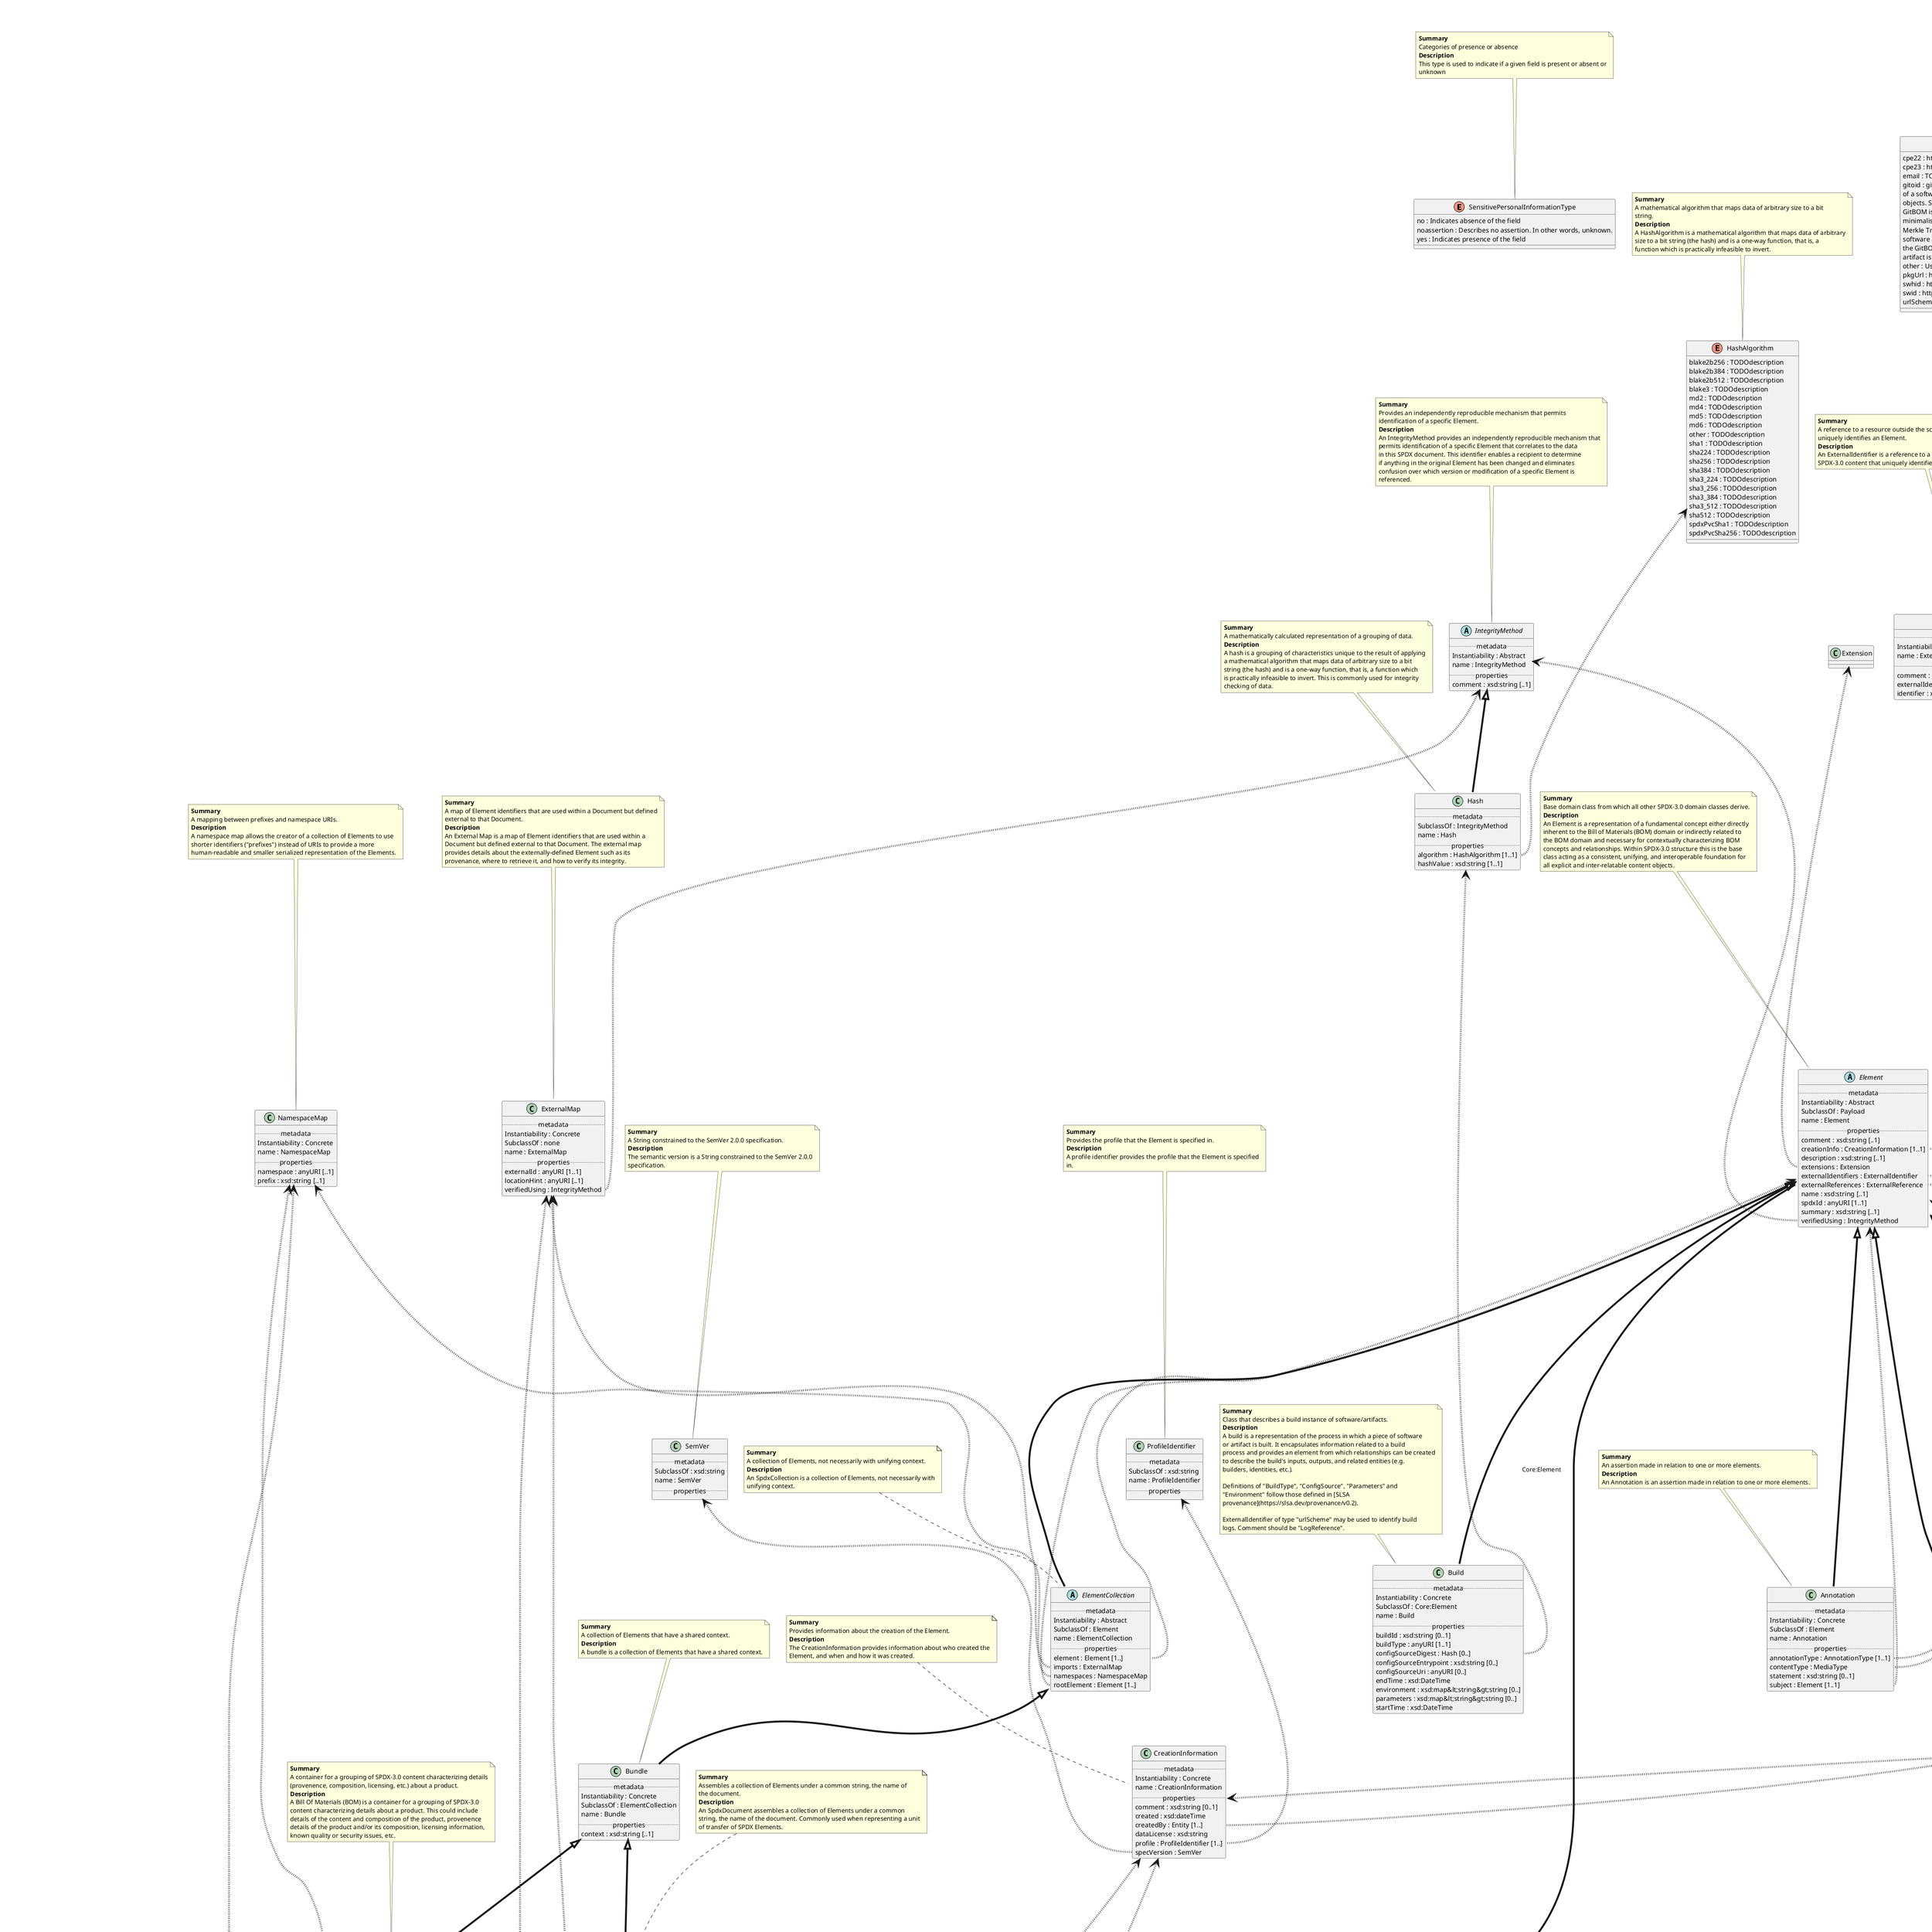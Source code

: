 @startuml
' vocabulary
enum SensitivePersonalInformationType {
    no : Indicates absence of the field
    noassertion : Describes no assertion. In other words, unknown.
    yes : Indicates presence of the field
}
note top of SensitivePersonalInformationType
<b>Summary</b>
Categories of presence or absence
<b>Description</b>
This type is used to indicate if a given field is present or absent or
unknown
end note
enum SafetyRiskAssessmentType {
    high : The second highest level of risk posed by the AI software as given by
Article 20 of EC Regulation No 765/2008.
    low : Low/no risk is contained in the AI software.
    medium : The third highest level of risk as given by Article 20 of EC
Regulation  
No 765/2008.
    serious : The highest level of risk that is contained for a AI software as given
by Article 20 of Regulation 765/2008/EC
}
note top of SafetyRiskAssessmentType
<b>Summary</b>
Categories of safety risk impact of application ie. Serious, high,
medium low
<b>Description</b>
Describes the different safety risk type values that can be used to
describe the safety risk of the AI software
end note
' classes
class AIPackage {
.. metadata ..
    Instantiability : Concrete
    SubclassOf : Software:Package
    name : AIPackage
.. properties ..
    autonomyType : PresenceType [0..1]
    contentIdentifier : anyURI [0..1]
    dataPreprocessingSteps : xsd:string [0..1]
    domain : xsd:string [0..]
    downloadLocation : anyURI [0..1]
    energyConsumption : xsd:string [0..1]
    homePage : anyURI [0..1]
    hyperparameters : xsd:string [0..]
    informationAboutApplication : xsd:string [0..1]
    informationAboutTraining : xsd:string [0..1]
    limitations : xsd:string [0..]
    metrics : xsd:string [0..]
    metricsDecisionThresholds : xsd:string [0..]
    modelExplainabilityMechanisms : xsd:string [0..1]
    packagePurpose : SoftwarePurpose [0..]
    packageUrl : anyURI [0..1]
    safetyRiskAssessment : SafetyRiskAssessmentType [0..1]
    sensitivePersonalInformation : PresenceType [0..1]
    standardsCompliance : xsd:string [0..]
    typeOfModel : xsd:string [0..]
}
note top of AIPackage
<b>Summary</b>
MISSING
<b>Description</b>
Metadata information that can be added to a package to describe an AI
application or trained AI model.
end note
"PresenceType" <-[dotted,thickness=4]-- "AIPackage::autonomyType"
"SoftwarePurpose" <-[dotted,thickness=4]-- "AIPackage::packagePurpose"
"SafetyRiskAssessmentType" <-[dotted,thickness=4]-- "AIPackage::safetyRiskAssessment"
"PresenceType" <-[dotted,thickness=4]-- "AIPackage::sensitivePersonalInformation"
' vocabulary
enum BuildTypeVocab {
}
note top of BuildTypeVocab
<b>Summary</b>
MISSING
<b>Description</b>
This is about the vocabulary of build types.
end note
' classes
class Build {
.. metadata ..
    Instantiability : Concrete
    SubclassOf : Core:Element
    name : Build
.. properties ..
    buildId : xsd:string [0..1]
    buildType : anyURI [1..1]
    configSourceDigest : Hash [0..]
    configSourceEntrypoint : xsd:string [0..]
    configSourceUri : anyURI [0..]
    endTime : xsd:DateTime 
    environment : xsd:map&lt;string&gt;string [0..]
    parameters : xsd:map&lt;string&gt;string [0..]
    startTime : xsd:DateTime 
}
note top of Build
<b>Summary</b>
Class that describes a build instance of software/artifacts.
<b>Description</b>
A build is a representation of the process in which a piece of software
or artifact is built. It encapsulates information related to a build
process and provides an element from which relationships can be created
to describe the build's inputs, outputs, and related entities (e.g.
builders, identities, etc.).

Definitions of "BuildType", "ConfigSource", "Parameters" and
"Environment" follow those defined in [SLSA
provenance](https://slsa.dev/provenance/v0.2).

ExternalIdentifier of type "urlScheme" may be used to identify build
logs. Comment should be "LogReference".
end note
"Hash" <-[dotted,thickness=4]-- "Build::configSourceDigest"
' vocabulary
enum AnnotationType {
    other : Used to store extra information about an Element which is not part of a
Review (e.g. extra information provided during the creation of the
Element).
    review : Used when someone reviews the Element.
}
note top of AnnotationType
<b>Summary</b>
Specifies the type of an annotation.
<b>Description</b>
AnnotationType specifies the type of an annotation.
end note
enum ExternalIdentifierType {
    cpe22 : https://cpe.mitre.org/files/cpe-specification\_2.2.pdf
    cpe23 : https://nvlpubs.nist.gov/nistpubs/Legacy/IR/nistir7695.pdf
    email : TODOdescription
    gitoid : gitoid stands for Git Object ID. A gitoid of typeblob is a unique hash
of a software artifact. Git relies on a Merkle Tree to index stored
objects. See https://git-scm.com/book/en/v2/Git-Internals-Git-Objects.
GitBOM is an amalgam of the terms "Git" and "SBOM". GitBOM is a
minimalistic schema to describe software dependency graphs using a
Merkle Tree, and is inspired by Git. A gitoid may refer to either the
software artifact or its GitBOM document; this ambiguity exists because
the GitBOM document is itself an artifact, and the gitoid of that
artifact is its valid locator.
    other : Used when the type doesn't match any of the other options.
    pkgUrl : https://github.com/package-url/purl-spec
    swhid : https://docs.softwareheritage.org/devel/swh-model/persistent-identifiers.html
    swid : https://www.ietf.org/archive/id/draft-ietf-sacm-coswid-21.html#section-2.3
    urlScheme : TODOdescription
}
note top of ExternalIdentifierType
<b>Summary</b>
Specifies the type of an external identifier.
<b>Description</b>
ExteralIdentifierType specifies the type of an external identifier.
end note
enum ExternalReferenceType {
    altDownloadLocation : A reference to an alternative download location.
    altWebPage : A reference to an alternative web page.
    other : Used when the type doesn't match any of the other options.
    securityAdvisory : A reference to the published security advisory (where advisory as
defined per ISO 29147:2018). It may contain an impact statement whether
a package (e.g. a product) is or is not affected by vulnerabilities.
    securityFix : A reference to the source code with a fix for the vulnerability (e.g., a
GitHub commit).
    securityOther : Used when the reference is security related but doesn't match any of the
other types.
}
note top of ExternalReferenceType
<b>Summary</b>
Specifies the type of an external reference.
<b>Description</b>
ExteralReferenceType specifies the type of an external reference.
end note
enum HashAlgorithm {
    blake2b256 : TODOdescription
    blake2b384 : TODOdescription
    blake2b512 : TODOdescription
    blake3 : TODOdescription
    md2 : TODOdescription
    md4 : TODOdescription
    md5 : TODOdescription
    md6 : TODOdescription
    other : TODOdescription
    sha1 : TODOdescription
    sha224 : TODOdescription
    sha256 : TODOdescription
    sha384 : TODOdescription
    sha3_224 : TODOdescription
    sha3_256 : TODOdescription
    sha3_384 : TODOdescription
    sha3_512 : TODOdescription
    sha512 : TODOdescription
    spdxPvcSha1 : TODOdescription
    spdxPvcSha256 : TODOdescription
}
note top of HashAlgorithm
<b>Summary</b>
A mathematical algorithm that maps data of arbitrary size to a bit
string.
<b>Description</b>
A HashAlgorithm is a mathematical algorithm that maps data of arbitrary
size to a bit string (the hash) and is a one-way function, that is, a
function which is practically infeasible to invert.
end note
enum RelationshipCompleteness {
    complete : The relationship is known to be exhaustive.
    incomplete : The relationship is known not to be exhaustive.
    unknown : There can be made no assertion about the completeness of the
relationship.
}
note top of RelationshipCompleteness
<b>Summary</b>
Indicates whether a relationship is complete or known to be incomplete
or if there is made no assertion either way.
<b>Description</b>
RelationshipCompleteness indicates whether a relationship is complete or
known to be incomplete or if there is made no assertion either way.
end note
enum RelationshipType {
    amends : TODOdescription
    ancestor : TODOdescription
    buildChildOf : Build instance that was created from another build instance
    buildConfigOf : Build configuration of the build instance
    buildDependency : TODOdescription
    buildHostOf : Element in which the build instance runs on
    buildInputOf : Input to the build instance
    buildInvokedBy : Agent that invoked the build
    buildOnBehalfOf : Person for which buildInvokedBy is acting on behalf of
    buildOutputOf : Output of the build instance
    buildTool : TODOdescription
    buildToolOf : Build tool used in the build instance
    contains : TODOdescription
    copy : TODOdescription
    dataFile : TODOdescription
    dependencyManifest : TODOdescription
    dependsOn : TODOdescription
    descendant : TODOdescription
    describes : TODOdescription
    devDependency : TODOdescription
    devTool : TODOdescription
    distributionArtifact : TODOdescription
    documentation : TODOdescription
    dynamicLink : TODOdescription
    example : TODOdescription
    expandedFromArchive : TODOdescription
    fileAdded : TODOdescription
    fileDeleted : TODOdescription
    fileModified : TODOdescription
    generates : TODOdescription
    metafile : TODOdescription
    optionalComponent : TODOdescription
    optionalDependency : TODOdescription
    other : TODOdescription
    packages : TODOdescription
    patch : TODOdescription
    prerequisite : TODOdescription
    providedDependency : TODOdescription
    requirementFor : TODOdescription
    runtimeDependency : TODOdescription
    specificationFor : TODOdescription
    staticLink : TODOdescription
    suppliedBy : TODOdescription
    test : TODOdescription
    testCase : TODOdescription
    testDependency : TODOdescription
    testTool : TODOdescription
    variant : TODOdescription
}
note top of RelationshipType
<b>Summary</b>
Information about the relationship between two Elements.
<b>Description</b>
Provides information about the relationship between two Elements. For
example, you can represent a relationship between two different Files,
between a Package and a File, between two Packages, or between one
SPDXDocument and another SPDXDocument.

Build Profile specific RelationshipType descriptions can be found
[here](https://github.com/spdx/spdx-3-build-profile/blob/main/model/relationships.md)
end note
' classes
class Annotation {
.. metadata ..
    Instantiability : Concrete
    SubclassOf : Element
    name : Annotation
.. properties ..
    annotationType : AnnotationType [1..1]
    contentType : MediaType 
    statement : xsd:string [0..1]
    subject : Element [1..1]
}
note top of Annotation
<b>Summary</b>
An assertion made in relation to one or more elements.
<b>Description</b>
An Annotation is an assertion made in relation to one or more elements.
end note
"AnnotationType" <-[dotted,thickness=4]-- "Annotation::annotationType"
"MediaType" <-[dotted,thickness=4]-- "Annotation::contentType"
"Element" <-[dotted,thickness=4]-- "Annotation::subject"
class AnonymousPayload {
.. metadata ..
    Instantiability : Concrete
    SubclassOf : Payload
    name : AnonymousPayload
.. properties ..
    creationInfo : CreationInformation [0..1]
    imports : ExternalMap 
    namespaces : NamespaceMap 
}
note top of AnonymousPayload
<b>Summary</b>
TODO
<b>Description</b>
TODO
end note
"CreationInformation" <-[dotted,thickness=4]-- "AnonymousPayload::creationInfo"
"ExternalMap" <-[dotted,thickness=4]-- "AnonymousPayload::imports"
"NamespaceMap" <-[dotted,thickness=4]-- "AnonymousPayload::namespaces"
abstract Artifact {
.. metadata ..
    Instantiability : Abstract
    SubclassOf : Element
    name : Artifact
.. properties ..
    originatedBy : Identity [0..]
}
note top of Artifact
<b>Summary</b>
A distinct article or unit within the digital domain.
<b>Description</b>
An artifact is a distinct article or unit within the digital domain,
such as an electronic file, a software package, a device or an element
of data.
end note
"Identity" <-[dotted,thickness=4]-- "Artifact::originatedBy"
class Bom {
.. metadata ..
    Instantiability : Concrete
    SubclassOf : Bundle
    name : Bom
.. properties ..
}
note top of Bom
<b>Summary</b>
A container for a grouping of SPDX-3.0 content characterizing details
(provenence, composition, licensing, etc.) about a product.
<b>Description</b>
A Bill Of Materials (BOM) is a container for a grouping of SPDX-3.0
content characterizing details about a product. This could include
details of the content and composition of the product, provenence
details of the product and/or its composition, licensing information,
known quality or security issues, etc.
end note
class Bundle {
.. metadata ..
    Instantiability : Concrete
    SubclassOf : ElementCollection
    name : Bundle
.. properties ..
    context : xsd:string [..1]
}
note top of Bundle
<b>Summary</b>
A collection of Elements that have a shared context.
<b>Description</b>
A bundle is a collection of Elements that have a shared context.
end note
class CreationInformation {
.. metadata ..
    Instantiability : Concrete
    name : CreationInformation
.. properties ..
    comment : xsd:string [0..1]
    created : xsd:dateTime 
    createdBy : Entity [1..]
    dataLicense : xsd:string 
    profile : ProfileIdentifier [1..]
    specVersion : SemVer 
}
note top of CreationInformation
<b>Summary</b>
Provides information about the creation of the Element.
<b>Description</b>
The CreationInformation provides information about who created the
Element, and when and how it was created.
end note
"Entity" <-[dotted,thickness=4]-- "CreationInformation::createdBy"
"ProfileIdentifier" <-[dotted,thickness=4]-- "CreationInformation::profile"
"SemVer" <-[dotted,thickness=4]-- "CreationInformation::specVersion"
abstract Element {
.. metadata ..
    Instantiability : Abstract
    SubclassOf : Payload
    name : Element
.. properties ..
    comment : xsd:string [..1]
    creationInfo : CreationInformation [1..1]
    description : xsd:string [..1]
    extensions : Extension 
    externalIdentifiers : ExternalIdentifier 
    externalReferences : ExternalReference 
    name : xsd:string [..1]
    spdxId : anyURI [1..1]
    summary : xsd:string [..1]
    verifiedUsing : IntegrityMethod 
}
note top of Element
<b>Summary</b>
Base domain class from which all other SPDX-3.0 domain classes derive.
<b>Description</b>
An Element is a representation of a fundamental concept either directly
inherent to the Bill of Materials (BOM) domain or indirectly related to
the BOM domain and necessary for contextually characterizing BOM
concepts and relationships. Within SPDX-3.0 structure this is the base
class acting as a consistent, unifying, and interoperable foundation for
all explicit and inter-relatable content objects.
end note
"CreationInformation" <-[dotted,thickness=4]-- "Element::creationInfo"
"Extension" <-[dotted,thickness=4]-- "Element::extensions"
"ExternalIdentifier" <-[dotted,thickness=4]-- "Element::externalIdentifiers"
"ExternalReference" <-[dotted,thickness=4]-- "Element::externalReferences"
"IntegrityMethod" <-[dotted,thickness=4]-- "Element::verifiedUsing"
abstract ElementCollection {
.. metadata ..
    Instantiability : Abstract
    SubclassOf : Element
    name : ElementCollection
.. properties ..
    element : Element [1..]
    imports : ExternalMap 
    namespaces : NamespaceMap 
    rootElement : Element [1..]
}
note top of ElementCollection
<b>Summary</b>
A collection of Elements, not necessarily with unifying context.
<b>Description</b>
An SpdxCollection is a collection of Elements, not necessarily with
unifying context.
end note
"Element" <-[dotted,thickness=4]-- "ElementCollection::element"
"ExternalMap" <-[dotted,thickness=4]-- "ElementCollection::imports"
"NamespaceMap" <-[dotted,thickness=4]-- "ElementCollection::namespaces"
"Element" <-[dotted,thickness=4]-- "ElementCollection::rootElement"
class Entity {
.. metadata ..
    Instantiability : Concrete
    SubclassOf : Element
    name : Entity
.. properties ..
}
note top of Entity
<b>Summary</b>
TODO
<b>Description</b>
TODO
end note
class ExternalIdentifier {
.. metadata ..
    Instantiability : Concrete
    name : ExternalIdentifier
.. properties ..
    comment : xsd:string [0..1]
    externalIdentifierType : ExternalIdentifierType [1..1]
    identifier : xsd:string [1..1]
}
note top of ExternalIdentifier
<b>Summary</b>
A reference to a resource outside the scope of SPDX-3.0 content that
uniquely identifies an Element.
<b>Description</b>
An ExternalIdentifier is a reference to a resource outside the scope of
SPDX-3.0 content that uniquely identifies an Element.
end note
"ExternalIdentifierType" <-[dotted,thickness=4]-- "ExternalIdentifier::externalIdentifierType"
class ExternalMap {
.. metadata ..
    Instantiability : Concrete
    SubclassOf : none
    name : ExternalMap
.. properties ..
    externalId : anyURI [1..1]
    locationHint : anyURI [..1]
    verifiedUsing : IntegrityMethod 
}
note top of ExternalMap
<b>Summary</b>
A map of Element identifiers that are used within a Document but defined
external to that Document.
<b>Description</b>
An External Map is a map of Element identifiers that are used within a
Document but defined external to that Document. The external map
provides details about the externally-defined Element such as its
provenance, where to retrieve it, and how to verify its integrity.
end note
"IntegrityMethod" <-[dotted,thickness=4]-- "ExternalMap::verifiedUsing"
class ExternalReference {
.. metadata ..
    Instantiability : Concrete
    SubclassOf : none
    name : ExternalReference
.. properties ..
    comment : xsd:string [..1]
    contentType : MediaType [..1]
    externalReferenceType : ExternalReferenceType [..1]
    locator : anyURI 
}
note top of ExternalReference
<b>Summary</b>
A reference to a resource outside the scope of SPDX-3.0 content.
<b>Description</b>
An External Reference points to a resource outside the scope of the
SPDX-3.0 content that provides additional characteristics of an Element.
end note
"MediaType" <-[dotted,thickness=4]-- "ExternalReference::contentType"
"ExternalReferenceType" <-[dotted,thickness=4]-- "ExternalReference::externalReferenceType"
class Hash {
.. metadata ..
    SubclassOf : IntegrityMethod
    name : Hash
.. properties ..
    algorithm : HashAlgorithm [1..1]
    hashValue : xsd:string [1..1]
}
note top of Hash
<b>Summary</b>
A mathematically calculated representation of a grouping of data.
<b>Description</b>
A hash is a grouping of characteristics unique to the result of applying
a mathematical algorithm that maps data of arbitrary size to a bit
string (the hash) and is a one-way function, that is, a function which
is practically infeasible to invert. This is commonly used for integrity
checking of data.
end note
"HashAlgorithm" <-[dotted,thickness=4]-- "Hash::algorithm"
class Identity {
.. metadata ..
    Instantiability : Concrete
    SubclassOf : Entity
    name : Identity
.. properties ..
}
note top of Identity
<b>Summary</b>
An individual or organization.
<b>Description</b>
An Identity is a grouping of identifying characteristics unique to an
individual or organization.
end note
abstract IntegrityMethod {
.. metadata ..
    Instantiability : Abstract
    name : IntegrityMethod
.. properties ..
    comment : xsd:string [..1]
}
note top of IntegrityMethod
<b>Summary</b>
Provides an independently reproducible mechanism that permits
identification of a specific Element.
<b>Description</b>
An IntegrityMethod provides an independently reproducible mechanism that
permits identification of a specific Element that correlates to the data
in this SPDX document. This identifier enables a recipient to determine
if anything in the original Element has been changed and eliminates
confusion over which version or modification of a specific Element is
referenced.
end note
class MediaType {
.. metadata ..
    SubclassOf : xsd:string
    name : MediaType
.. properties ..
}
note top of MediaType
<b>Summary</b>
Standardized way of indicating the type of content of an Element. A
String constrained to the RFC 2046 specification.
<b>Description</b>
The MediaType is a String constrained to the RFC 2046 specification. It
provides a standardized way of indicating the type of content of an
Element. A list of all possible media types is available at
https://www.iana.org/assignments/media-types/media-types.xhtml.
end note
class NamespaceMap {
.. metadata ..
    Instantiability : Concrete
    name : NamespaceMap
.. properties ..
    namespace : anyURI [..1]
    prefix : xsd:string [..1]
}
note top of NamespaceMap
<b>Summary</b>
A mapping between prefixes and namespace URIs.
<b>Description</b>
A namespace map allows the creator of a collection of Elements to use
shorter identifiers ("prefixes") instead of URIs to provide a more
human-readable and smaller serialized representation of the Elements.
end note
class Organization {
.. metadata ..
    Instantiability : Concrete
    SubclassOf : Identity
    name : Organization
.. properties ..
}
note top of Organization
<b>Summary</b>
A group of people who work together in an organized way for a shared
purpose.
<b>Description</b>
An Organization is a group of people who work together in an organized
way for a shared purpose.
end note
abstract Payload {
.. metadata ..
    Instantiability : Abstract
    SubclassOf : none
    name : Payload
.. properties ..
    creationInfo : CreationInformation [0..1]
    imports : ExternalMap 
    namespaces : NamespaceMap 
}
note top of Payload
<b>Summary</b>
TODO
<b>Description</b>
TODO
end note
"CreationInformation" <-[dotted,thickness=4]-- "Payload::creationInfo"
"ExternalMap" <-[dotted,thickness=4]-- "Payload::imports"
"NamespaceMap" <-[dotted,thickness=4]-- "Payload::namespaces"
class Person {
.. metadata ..
    Instantiability : Concrete
    SubclassOf : Identity
    name : Person
.. properties ..
}
note top of Person
<b>Summary</b>
An individual human being.
<b>Description</b>
A Person is an individual human being.
end note
class ProfileIdentifier {
.. metadata ..
    SubclassOf : xsd:string
    name : ProfileIdentifier
.. properties ..
}
note top of ProfileIdentifier
<b>Summary</b>
Provides the profile that the Element is specified in.
<b>Description</b>
A profile identifier provides the profile that the Element is specified
in.
end note
class Relationship {
.. metadata ..
    Instantiability : Concrete
    SubclassOf : Element
    name : Relationship
.. properties ..
    completeness : RelationshipCompleteness [0..1]
    from : Element [1..1]
    relationshipType : RelationshipType [..1]
    to : Element [1..]
}
note top of Relationship
<b>Summary</b>
Describes a relationship between one or more elements.
<b>Description</b>
A Relationship is a grouping of characteristics unique to an assertion
that one Element is related to one or more other Elements in some way.
end note
"RelationshipCompleteness" <-[dotted,thickness=4]-- "Relationship::completeness"
"Element" <-[dotted,thickness=4]-- "Relationship::from"
"RelationshipType" <-[dotted,thickness=4]-- "Relationship::relationshipType"
"Element" <-[dotted,thickness=4]-- "Relationship::to"
class SemVer {
.. metadata ..
    SubclassOf : xsd:string
    name : SemVer
.. properties ..
}
note top of SemVer
<b>Summary</b>
A String constrained to the SemVer 2.0.0 specification.
<b>Description</b>
The semantic version is a String constrained to the SemVer 2.0.0
specification.
end note
class SpdxDocument {
.. metadata ..
    Instantiability : Concrete
    SubclassOf : Bundle
    name : SpdxDocument
.. properties ..
    name : xsd:string [1..1]
}
note top of SpdxDocument
<b>Summary</b>
Assembles a collection of Elements under a common string, the name of
the document.
<b>Description</b>
An SpdxDocument assembles a collection of Elements under a common
string, the name of the document. Commonly used when representing a unit
of transfer of SPDX Elements.
end note
class Tool {
.. metadata ..
    Instantiability : Concrete
    SubclassOf : Entity
    name : Tool
.. properties ..
}
note top of Tool
<b>Summary</b>
An element of hardware and/or software utilized to carry out a
particular function.
<b>Description</b>
A Tool is an element of hardware and/or software utilized to carry out a
particular function.
end note
' vocabulary
' classes
class ConjunctiveLicenseSet {
.. metadata ..
    Instantiability : Concrete
    SubclassOf : LicenseExpression
    name : ConjunctiveLicenseSet
.. properties ..
    child : LicenseExpression [2..]
}
note top of ConjunctiveLicenseSet
<b>Summary</b>
Portion of a LicenseExpression representing a set of licensing
information where all elements apply.
<b>Description</b>
A ConjunctiveLicenseSet indicates that *each* of its subsidiary
LicenseExpressions apply. In other words, a ConjunctiveLicenseSet of two
or more licenses represents a licensing situation where *all* of the
specified licenses are to be complied with. It is represented in the
SPDX License Expression Syntax by the `AND` operator.

It is syntactically correct to specify a ConjunctiveLicenseSet where the
subsidiary LicenseExpressions may be "incompatible" according to a
particular interpretation of the corresponding Licenses. The SPDX
License Expression Syntax does not take into account interpretation of
license texts, which is left to the consumer of SPDX data to determine
for themselves.
end note
"LicenseExpression" <-[dotted,thickness=4]-- "ConjunctiveLicenseSet::child"
class CopyrightText {
.. metadata ..
    Instantiability : Concrete
    SubclassOf : CopyrightTextField
    name : CopyrightText
.. properties ..
    text : xsd:string [1..1]
}
note top of CopyrightText
<b>Summary</b>
Concrete class representing copyright text that has actually been found.
<b>Description</b>
A CopyrightText is the primary value that is used by a copyrightText
field that indicates copyright text being found, i.e. with a value other
than NONE or NOASSERTION.
end note
abstract CopyrightTextField {
.. metadata ..
    Instantiability : Abstract
    SubclassOf : none
    name : CopyrightTextField
.. properties ..
}
note top of CopyrightTextField
<b>Summary</b>
Base abstract class used for the copyrightText field that can take a
value of either a text value (via CopyrightText), NOASSERTION, or NONE.
<b>Description</b>
A CopyrightTextField is the primary value that is used by a copyright
text field for a software Package, File or Snippet. It represents either
actual text (represented via a concrete CopyrightText), or the values
NOASSERTION or NONE.

**FIXME** The specific meanings of NOASSERTION or NONE are defined in
the copyrightText property description. (**INCORRECT** - change to
NoAssertionText or NoneText)
end note
class CustomLicense {
.. metadata ..
    Instantiability : Concrete
    SubclassOf : License
    name : CustomLicense
.. properties ..
}
note top of CustomLicense
<b>Summary</b>
A license that is not listed on the SPDX License List.
<b>Description</b>
A CustomLicense represents a License that is not listed on the SPDX
License List at https://spdx.org/licenses, and is therefore defined by
an SPDX data creator.

**TBD** whether to define the meaning and purpose for each of the
properties

**TBD** how to indicate that the License ID must have the prefix
"LicenseRef-"
end note
class CustomLicenseException {
.. metadata ..
    Instantiability : Concrete
    SubclassOf : LicenseException
    name : CustomLicenseException
.. properties ..
}
note top of CustomLicenseException
<b>Summary</b>
**TBD** Not to be completed until the Change Proposal at
https://github.com/spdx/change-proposal/issues/4 is decided upon. Should
be treated as unconfirmed since this class and its name or meaning is
subject to change.
<b>Description</b>
MISSING
end note
class DisjunctiveLicenseSet {
.. metadata ..
    Instantiability : Concrete
    SubclassOf : LicenseExpression
    name : DisjunctiveLicenseSet
.. properties ..
    child : LicenseExpression [2..]
}
note top of DisjunctiveLicenseSet
<b>Summary</b>
Portion of a LicenseExpression representing a set of licensing
information where only any one of the elements applies.
<b>Description</b>
A DisjunctiveLicenseSet indicates that *only one* of its subsidiary
LicenseExpressions is required to apply. In other words, a
DisjunctiveLicenseSet of two or more licenses represents a licensing
situation where *only one* of the specified licenses are to be complied
with. A consumer of SPDX data would typically understand this to permit
the recipient of the licensed content to choose which of the
corresponding license they would prefer to use. It is represented in the
SPDX License Expression Syntax by the `OR` operator.
end note
"LicenseExpression" <-[dotted,thickness=4]-- "DisjunctiveLicenseSet::child"
abstract License {
.. metadata ..
    Instantiability : Abstract
    SubclassOf : LicenseExpression
    name : License
.. properties ..
    comment : xsd:string [0..1]
    example : xsd:string [0..1]
    isDeprecatedLicenseId : boolean [0..1]
    isFsfLibre : boolean [0..1]
    isOsiApproved : boolean [0..1]
    licenseId : xsd:string [1..1]
    licenseText : xsd:string [1..1]
    name : xsd:string [1..1]
    obsoletedBy : xsd:string [0..1]
    seeAlso : anyURI [0..1]
    standardLicenseHeader : xsd:string [0..1]
}
note top of License
<b>Summary</b>
Abstract class for the portion of a LicenseExpression representing a
license.
<b>Description</b>
A License represents a license text, whether listed on the SPDX License
List (ListedLicense) or defined by an SPDX data creator (CustomLicense).

**TBD** whether to define the meaning and purpose for each of the
properties

**TBD** whether licenseID should be a separately defined property,
rather than xsd:string
end note
"boolean" <-[dotted,thickness=4]-- "License::isDeprecatedLicenseId"
"boolean" <-[dotted,thickness=4]-- "License::isFsfLibre"
"boolean" <-[dotted,thickness=4]-- "License::isOsiApproved"
abstract LicenseException {
.. metadata ..
    Instantiability : Abstract
    SubclassOf : none
    name : LicenseException
.. properties ..
}
note top of LicenseException
<b>Summary</b>
**TBD** Not to be completed until the Change Proposal at
https://github.com/spdx/change-proposal/issues/4 is decided upon. Should
be treated as unconfirmed since this class and its name or meaning is
subject to change.
<b>Description</b>
MISSING
end note
abstract LicenseExpression {
.. metadata ..
    Instantiability : Abstract
    SubclassOf : LicenseField
    name : LicenseExpression
.. properties ..
}
note top of LicenseExpression
<b>Summary</b>
Abstract class representing a license expression consisting of one or
more licenses (optionally including exceptions), which may be combined
according to the SPDX license expression syntax.
<b>Description</b>
A LicenseExpression is used by a licensing field for a software package,
file or snippet when its value is not NOASSERTION or NONE. It can be a
single license (either on the SPDX License List or a custom-defined
license); a single license with an "or later" operator applied; the
foregoing with an exception applied; or a set of licenses combined by
applying "AND" and "OR" operators recursively.
end note
abstract LicenseField {
.. metadata ..
    Instantiability : Abstract
    SubclassOf : none
    name : LicenseField
.. properties ..
}
note top of LicenseField
<b>Summary</b>
Base abstract class used for all fields that can take a value of either
a license expression, NOASSERTION, or NONE.
<b>Description</b>
A LicenseField is the primary value that is used by a licensing field
for a software Package, File or Snippet. It represents either a license
expression, or the values NOASSERTION or NONE. The specific meanings of
NOASSERTION or NONE for the particular licensing field are defined in
the corresponding property description.
end note
class ListedLicense {
.. metadata ..
    Instantiability : Concrete
    SubclassOf : License
    name : ListedLicense
.. properties ..
    deprecatedVersion : xsd:string [0..1]
    listVersionAdded : xsd:string [0..1]
}
note top of ListedLicense
<b>Summary</b>
A license that is listed on the SPDX License List.
<b>Description</b>
A ListedLicense represents a License that is listed on the SPDX License
List at https://spdx.org/licenses.

**TBD** whether to define the meaning and purpose for each of the
properties
end note
class ListedLicenseException {
.. metadata ..
    Instantiability : Concrete
    SubclassOf : LicenseException
    name : ListedLicenseException
.. properties ..
}
note top of ListedLicenseException
<b>Summary</b>
**TBD** Not to be completed until the Change Proposal at
https://github.com/spdx/change-proposal/issues/4 is decided upon. Should
be treated as unconfirmed since this class and its name or meaning is
subject to change.
<b>Description</b>
MISSING
end note
class NoAssertionLicense {
.. metadata ..
    Instantiability : Concrete
    SubclassOf : LicenseField
    name : NoAssertionLicense
.. properties ..
}
note top of NoAssertionLicense
<b>Summary</b>
Concrete class representing an absence of an assertion about license
information.
<b>Description</b>
**TBD** whether the meaning of NoAssertionLicense in the context of the
concludedLicense and declaredLicense properties should be here rather
than in those property definitions

A NoAssertionLicense is the primary value that is used by a
concludedLicense or declaredLicense field that indicates that the SPDX
data creator is making no assertion about the license information for
the corresponding software Package, File or Snippet.

The specific meaning of NoAssertionLicense in the context of a
concludedLicense or declaredLicense field is more fully set forth in the
Property definitions for those fields.
end note
class NoAssertionText {
.. metadata ..
    Instantiability : Concrete
    SubclassOf : CopyrightTextField
    name : NoAssertionText
.. properties ..
}
note top of NoAssertionText
<b>Summary</b>
Concrete class representing an absence of an assertion about the
presence of copyright text.
<b>Description</b>
**TBD** whether these details should be defined in the copyrightText
property instead of here

A NoAssertionText is the primary value that is used by a copyrightText
field that indicates that the SPDX data creator is making no assertion
about whether any copyright information is present, or what its contents
are if it is present.

If a copyrightText has a NOASSERTION value, this indicates that one of
the following applies: \* the SPDX data creator has made no attempt to
determine this field; or \* the SPDX data creator has intentionally
provided no information (no meaning should be implied from the absence
of an assertion).
end note
class NoneLicense {
.. metadata ..
    Instantiability : Concrete
    SubclassOf : LicenseField
    name : NoneLicense
.. properties ..
}
note top of NoneLicense
<b>Summary</b>
Concrete class representing an assertion that no license information is
present, as applicable.
<b>Description</b>
**TBD** whether the meaning of NoneLicense in the context of the
concludedLicense and declaredLicense properties should be here rather
than in those property definitions

A NoneLicense is the primary value that is used by a concludedLicense or
declaredLicense field that indicates the absence of license information
from the corresponding software Package, File or Snippet.

The specific meaning of NoneLicense in the context of a concludedLicense
or declaredLicense field is more fully set forth in the Property
definitions for those fields.
end note
class NoneText {
.. metadata ..
    Instantiability : Concrete
    SubclassOf : CopyrightTextField
    name : NoneText
.. properties ..
}
note top of NoneText
<b>Summary</b>
Concrete class representing an assertion that no copyright text is
present.
<b>Description</b>
**TBD** whether these details should be defined in the copyrightText
property instead of here

A NoneText is the primary value that is used by a copyrightText field
that indicates that the corresponding software Package, File or Snippet
does not contain any copyright information.
end note
class OrLaterOperator {
.. metadata ..
    Instantiability : Concrete
    SubclassOf : LicenseExpression
    name : OrLaterOperator
.. properties ..
    license : License [1..1]
}
note top of OrLaterOperator
<b>Summary</b>
Portion of a LicenseExpression representing this version, or any later
version, of the indicated License.
<b>Description</b>
An OrLaterOperator indicates that this portion of the LicenseExpression
represents either (1) the specified version of the corresponding
License, or (2) any later version of that License. It is represented in
the SPDX License Expression Syntax by the `+` operator.

It is context-dependent, and unspecified by SPDX, as to what constitutes
a "later version" of any particular License. Some Licenses may not be
versioned, or may not have clearly-defined ordering for versions. The
consumer of SPDX data will need to determine for themselves what meaning
to attribute to a "later version" operator for a particular License.
end note
"License" <-[dotted,thickness=4]-- "OrLaterOperator::license"
class WithExceptionOperator {
.. metadata ..
    Instantiability : Concrete
    SubclassOf : LicenseExpression
    name : WithExceptionOperator
.. properties ..
}
note top of WithExceptionOperator
<b>Summary</b>
**TBD** Not to be completed until the Change Proposal at
https://github.com/spdx/change-proposal/issues/4 is decided upon. Should
be treated as unconfirmed since this class and its name or meaning is
subject to change.
<b>Description</b>
MISSING
end note
' vocabulary
enum DependencyLinkType {
    dynamic : TODOdescription
    noAssertion : TODOdescription
    other : TODOdescription
    static : TODOdescription
    tool : TODOdescription
}
note top of DependencyLinkType
<b>Summary</b>
TODO
<b>Description</b>
TODO
end note
enum DependencyRequirement {
    noAssertion : TODOdescription
    optional : TODOdescription
    preRequisite : TODOdescription
    provided : TODOdescription
    required : TODOdescription
}
note top of DependencyRequirement
<b>Summary</b>
TODO
<b>Description</b>
TODO
end note
enum DependencyScope {
    build : TODOdescription
    dev : TODOdescription
    noAssertion : TODOdescription
    other : TODOdescription
    runtime : TODOdescription
    test : TODOdescription
}
note top of DependencyScope
<b>Summary</b>
TODO
<b>Description</b>
TODO
end note
enum SoftwarePurpose {
    application : TODOdescription
    archive : TODOdescription
    bom : TODOdescription
    configuration : TODOdescription
    container : TODOdescription
    data : TODOdescription
    device : TODOdescription
    documentation : TODOdescription
    executable : TODOdescription
    file : TODOdescription
    firmware : TODOdescription
    framework : TODOdescription
    install : TODOdescription
    library : TODOdescription
    module : TODOdescription
    operatingSystem : TODOdescription
    other : TODOdescription
    patch : TODOdescription
    source : TODOdescription
}
note top of SoftwarePurpose
<b>Summary</b>
TODO
<b>Description</b>
TODO
end note
' classes
class File {
.. metadata ..
    SubclassOf : Core:Artifact
    name : File
.. properties ..
    contentIdentifier : anyURI [0..1]
    contentType : MediaType [0..1]
    filePurpose : SoftwarePurpose [0..]
}
note top of File
<b>Summary</b>
MISSING
<b>Description</b>
TODO This is about the File class.
end note
"MediaType" <-[dotted,thickness=4]-- "File::contentType"
"SoftwarePurpose" <-[dotted,thickness=4]-- "File::filePurpose"
class Package {
.. metadata ..
    SubclassOf : Core:Artifact
    name : Package
.. properties ..
    contentIdentifier : anyURI [0..1]
    downloadLocation : anyURI [0..1]
    homePage : anyURI [0..1]
    packagePurpose : SoftwarePurpose [0..]
    packageUrl : anyURI [0..1]
    packageVersion : xsd:string [0..1]
}
note top of Package
<b>Summary</b>
MISSING
<b>Description</b>
If SPDX information is being used to describe packages, then one
instance of the package information per package being described shall
exist. It provides important meta information about the package as a
whole. Packages are an abstract concept that can be used to refer to any
distribution of software, typically consisting of one or more files and
capable of containing sub-packages. Starting with SPDX 2.0, it is not
necessary to have a package wrapping a set of files.

A package refers to any unit of content that can be associated with a
distribution of software. Typically, a package is composed of one or
more files. An SPDX document may, but is not required to, provide
details about the individual files comprising a package (see File.md).

Any of the following non-limiting examples may be (but are not required
to be) represented in SPDX as a package:

-   a tarball, zip file or other archive
-   a directory or sub-directory
-   a separately distributed piece of software which another Package or
    File uses or depends upon (e.g., a Python package, a Go module, ...)
-   a container image, and/or each image layer within a container image
-   a collection of one or more sub-packages
-   a Git repository snapshot from a particular point in time

Note that some of these could be represented in SPDX as a file as well.

In an SPDX document, relationship elements can be used to indicate
relationships between packages, such as dependency relationships.

Cardinality: Optional, zero or many.
end note
"SoftwarePurpose" <-[dotted,thickness=4]-- "Package::packagePurpose"
class Sbom {
.. metadata ..
    SubclassOf : Core:Bom
    name : Sbom
.. properties ..
}
note top of Sbom
<b>Summary</b>
MISSING
<b>Description</b>
A Software Bill of Materials (SBOM) is a container for a grouping of
SPDX-3.0 content characterizing details about a software product. This
could include details of the content and composition of the product,
provenence details of the product and/or its composition, licensing
information, known quality or security issues, etc.
end note
class Snippet {
.. metadata ..
    SubclassOf : Core:Artifact
    name : Snippet
.. properties ..
    byteRange : positiveIntegerRange [0..1]
    contentIdentifier : anyURI [0..1]
    lineRange : positiveIntegerRange [0..1]
    snippetPurpose : SoftwarePurpose [0..]
}
note top of Snippet
<b>Summary</b>
MISSING
<b>Description</b>
TODO
end note
"positiveIntegerRange" <-[dotted,thickness=4]-- "Snippet::byteRange"
"positiveIntegerRange" <-[dotted,thickness=4]-- "Snippet::lineRange"
"SoftwarePurpose" <-[dotted,thickness=4]-- "Snippet::snippetPurpose"
class SoftwareDependencyRelationship {
.. metadata ..
    Instantiability : Concrete
    SubclassOf : Core:Relationship
    name : SoftwareDependencyRelationship
.. properties ..
    linkType : DependencyLinkType [1..1]
    requirement : DependencyRequirement [1..1]
    scope : DependencyScope [1..1]
}
note top of SoftwareDependencyRelationship
<b>Summary</b>
MISSING
<b>Description</b>
TODO
end note
"DependencyLinkType" <-[dotted,thickness=4]-- "SoftwareDependencyRelationship::linkType"
"DependencyRequirement" <-[dotted,thickness=4]-- "SoftwareDependencyRelationship::requirement"
"DependencyScope" <-[dotted,thickness=4]-- "SoftwareDependencyRelationship::scope"
"Package" <|-[thickness=4]-- "AIPackage" : Software:Package
"Element" <|-[thickness=4]-- "Build" : Core:Element
"Element" <|-[thickness=4]- "Annotation"
"Payload" <|-[thickness=4]- "AnonymousPayload"
"Element" <|-[thickness=4]- "Artifact"
"Bundle" <|-[thickness=4]- "Bom"
"ElementCollection" <|-[thickness=4]- "Bundle"
"Payload" <|-[thickness=4]- "Element"
"Element" <|-[thickness=4]- "ElementCollection"
"Element" <|-[thickness=4]- "Entity"
"IntegrityMethod" <|-[thickness=4]- "Hash"
"Entity" <|-[thickness=4]- "Identity"
"Identity" <|-[thickness=4]- "Organization"
"Identity" <|-[thickness=4]- "Person"
"Element" <|-[thickness=4]- "Relationship"
"Bundle" <|-[thickness=4]- "SpdxDocument"
"Entity" <|-[thickness=4]- "Tool"
"LicenseExpression" <|-[thickness=4]- "ConjunctiveLicenseSet"
"CopyrightTextField" <|-[thickness=4]- "CopyrightText"
"License" <|-[thickness=4]- "CustomLicense"
"LicenseException" <|-[thickness=4]- "CustomLicenseException"
"LicenseExpression" <|-[thickness=4]- "DisjunctiveLicenseSet"
"LicenseExpression" <|-[thickness=4]- "License"
"LicenseField" <|-[thickness=4]- "LicenseExpression"
"License" <|-[thickness=4]- "ListedLicense"
"LicenseException" <|-[thickness=4]- "ListedLicenseException"
"LicenseField" <|-[thickness=4]- "NoAssertionLicense"
"CopyrightTextField" <|-[thickness=4]- "NoAssertionText"
"LicenseField" <|-[thickness=4]- "NoneLicense"
"CopyrightTextField" <|-[thickness=4]- "NoneText"
"LicenseExpression" <|-[thickness=4]- "OrLaterOperator"
"LicenseExpression" <|-[thickness=4]- "WithExceptionOperator"
"Artifact" <|-[thickness=4]-- "File" : Core:Artifact
"Artifact" <|-[thickness=4]-- "Package" : Core:Artifact
"Bom" <|-[thickness=4]-- "Sbom" : Core:Bom
"Artifact" <|-[thickness=4]-- "Snippet" : Core:Artifact
"Relationship" <|-[thickness=4]-- "SoftwareDependencyRelationship" : Core:Relationship
@enduml

